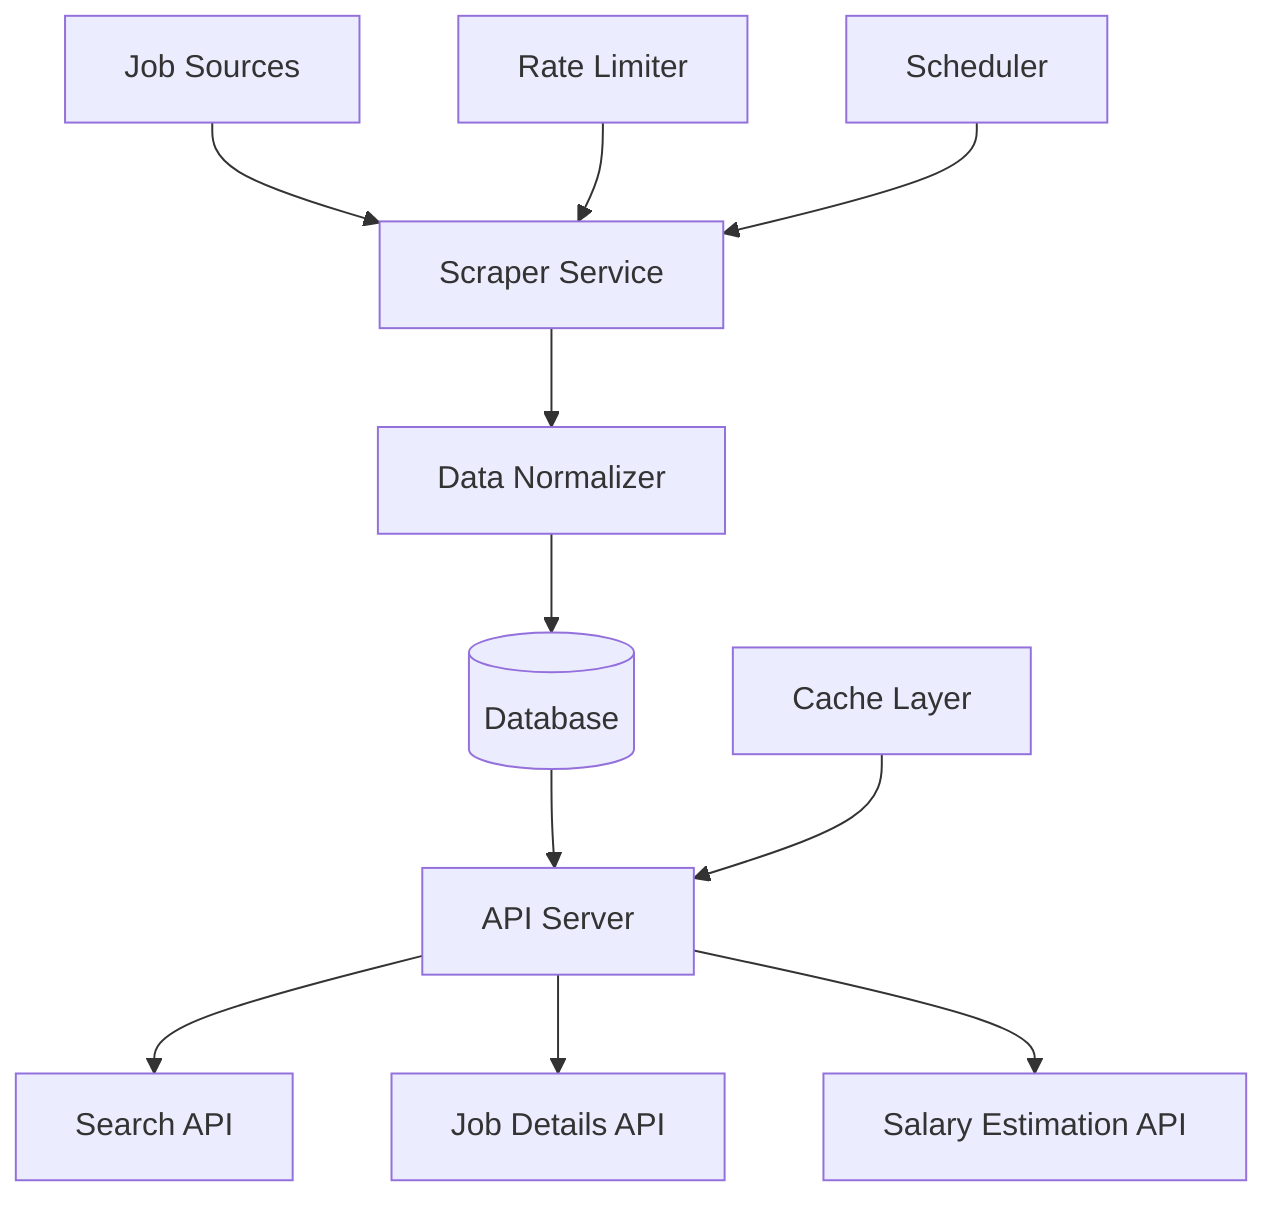 flowchart TD
    A[Job Sources] --> B[Scraper Service]
    B --> C[Data Normalizer]
    C --> D[(Database)]
    D --> E[API Server]
    E --> F[Search API]
    E --> G[Job Details API]
    E --> H[Salary Estimation API]
    I[Rate Limiter] --> B
    J[Scheduler] --> B
    K[Cache Layer] --> E